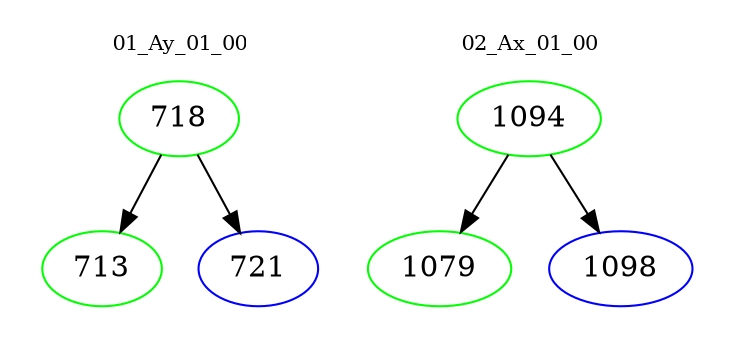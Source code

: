 digraph{
subgraph cluster_0 {
color = white
label = "01_Ay_01_00";
fontsize=10;
T0_718 [label="718", color="green"]
T0_718 -> T0_713 [color="black"]
T0_713 [label="713", color="green"]
T0_718 -> T0_721 [color="black"]
T0_721 [label="721", color="blue"]
}
subgraph cluster_1 {
color = white
label = "02_Ax_01_00";
fontsize=10;
T1_1094 [label="1094", color="green"]
T1_1094 -> T1_1079 [color="black"]
T1_1079 [label="1079", color="green"]
T1_1094 -> T1_1098 [color="black"]
T1_1098 [label="1098", color="blue"]
}
}

